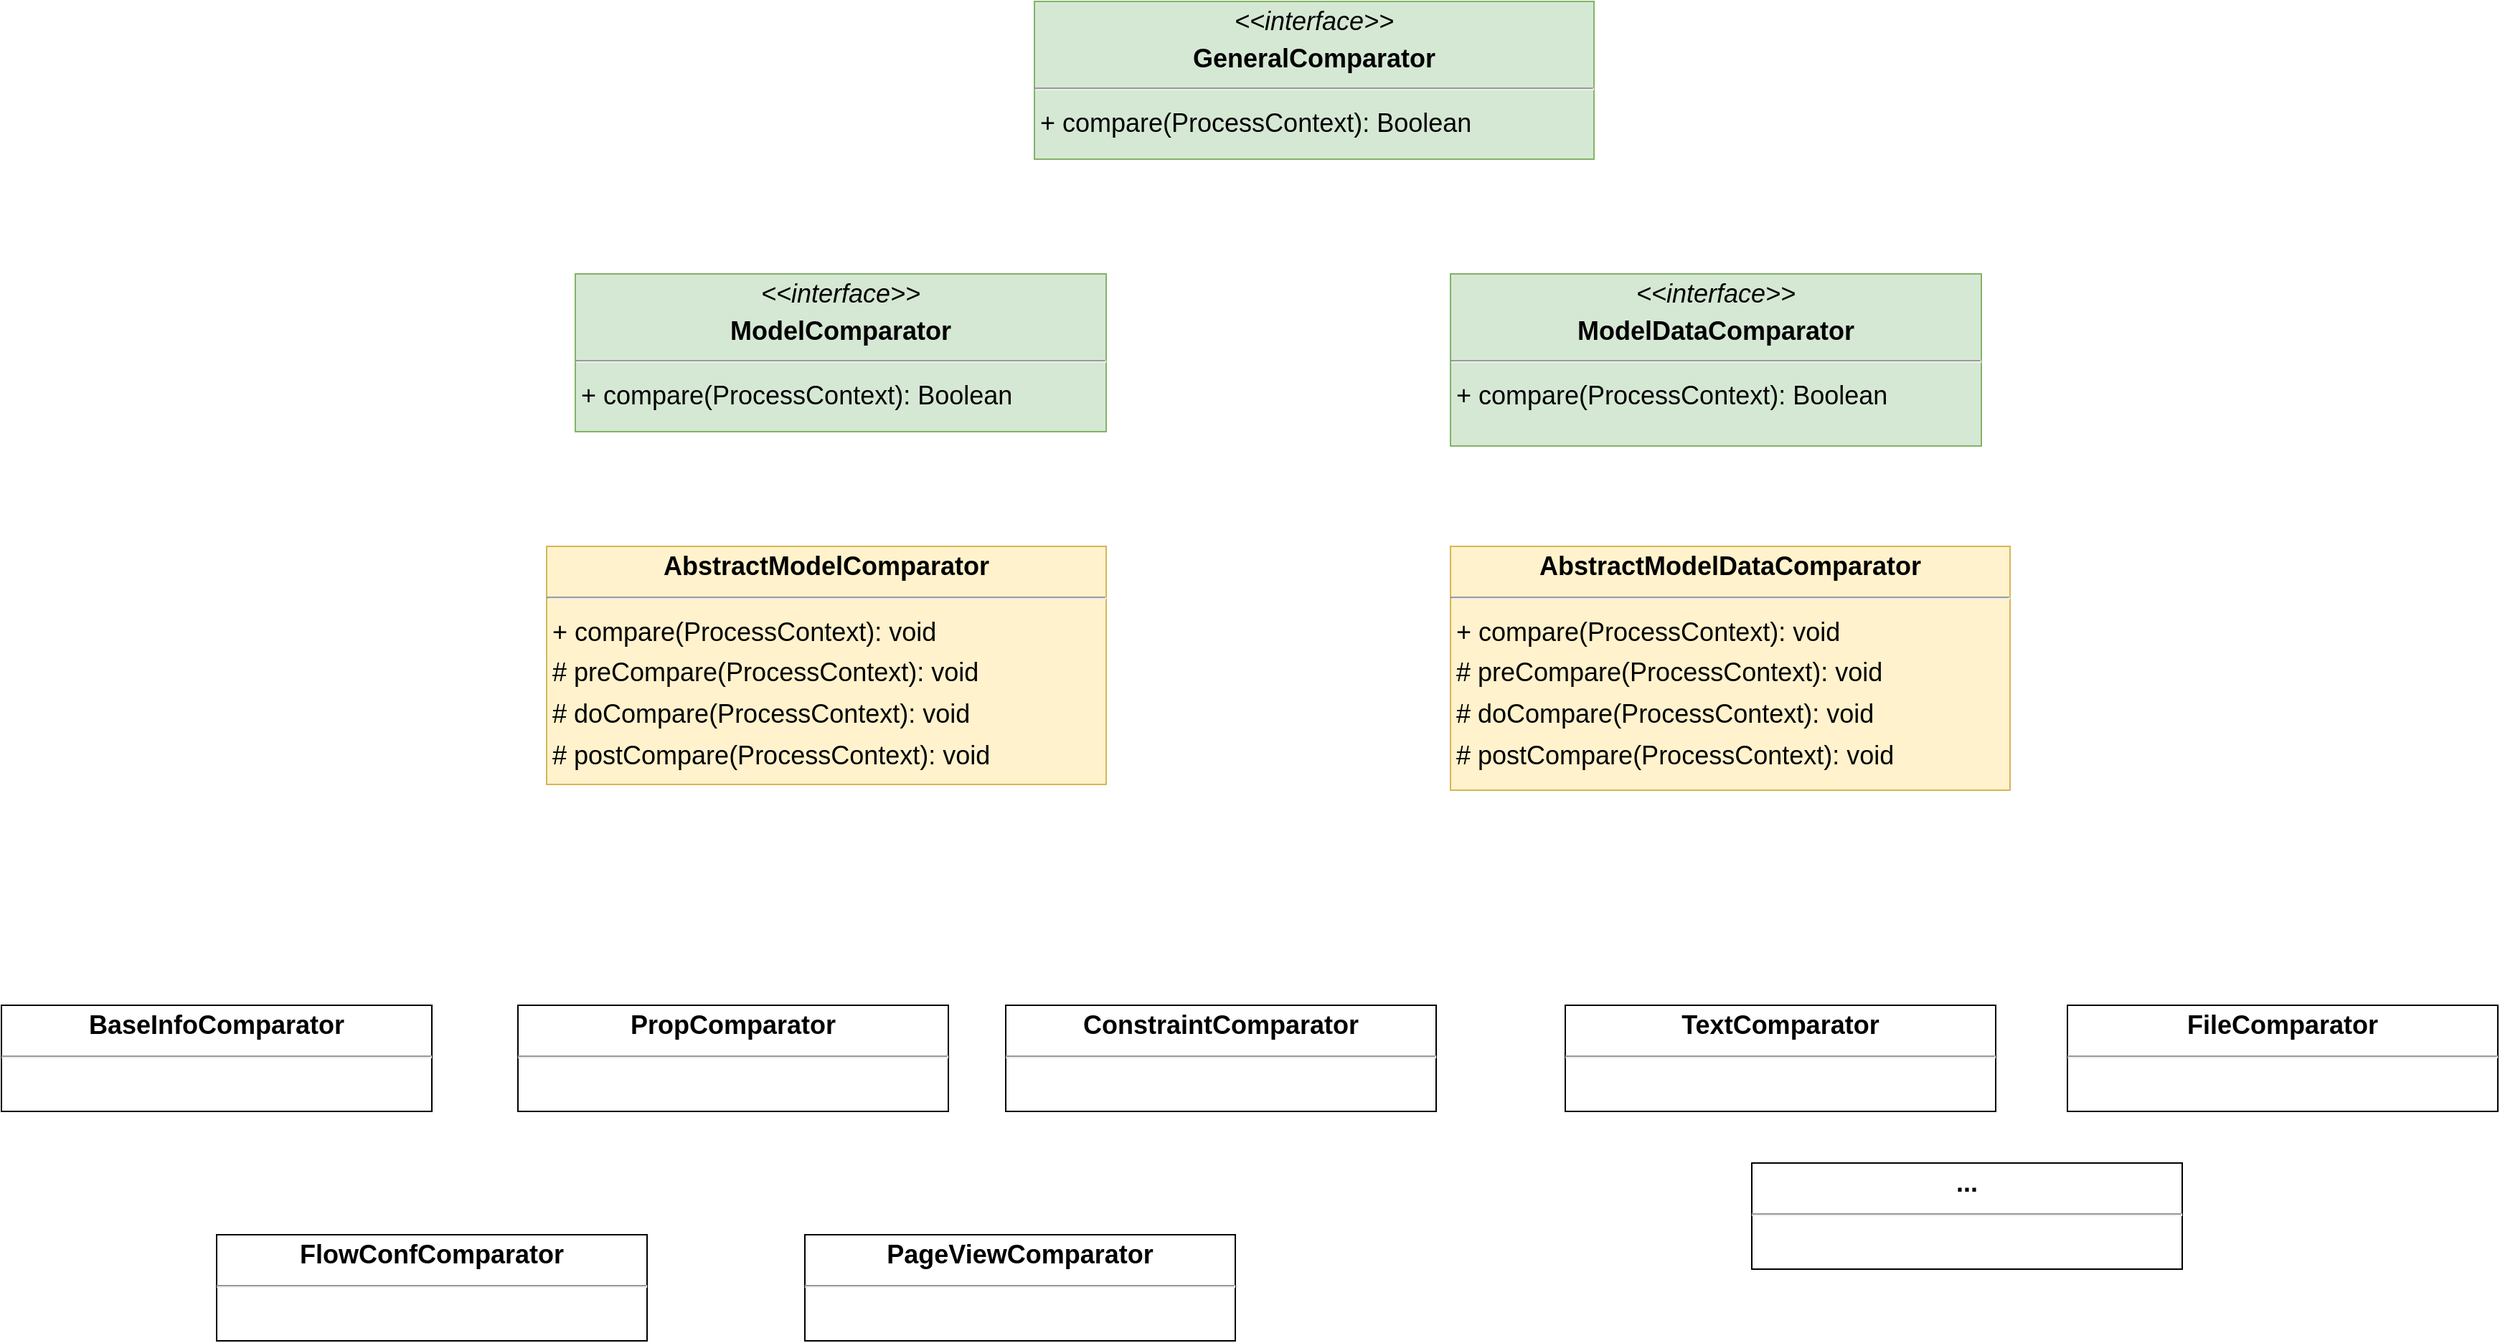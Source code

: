 <mxfile version="24.8.4">
  <diagram name="第 1 页" id="6DyvL04-8c9bRdELi1zR">
    <mxGraphModel dx="1990" dy="-72" grid="1" gridSize="10" guides="1" tooltips="1" connect="1" arrows="1" fold="1" page="1" pageScale="1" pageWidth="827" pageHeight="1169" math="0" shadow="0">
      <root>
        <mxCell id="0" />
        <mxCell id="1" parent="0" />
        <mxCell id="bkmGYBW5tqzuI0y8jGJa-1" value="&lt;p style=&quot;margin: 4px 0px 0px; text-align: center; font-size: 18px;&quot;&gt;&lt;i&gt;&amp;lt;&amp;lt;interface&amp;gt;&amp;gt;&lt;/i&gt;&lt;b style=&quot;font-size: 18px;&quot;&gt;&lt;/b&gt;&lt;/p&gt;&lt;p style=&quot;text-align: center; margin: 4px 0px 0px;&quot;&gt;&lt;span style=&quot;background-color: initial; text-align: left;&quot;&gt;&lt;b&gt;GeneralComparator&lt;/b&gt;&lt;/span&gt;&lt;/p&gt;&lt;hr style=&quot;font-size: 18px;&quot;&gt;&lt;p style=&quot;margin: 0px 0px 0px 4px; line-height: 1.6; font-size: 18px;&quot;&gt;+ compare(ProcessContext): Boolean&lt;/p&gt;" style="verticalAlign=top;align=left;overflow=fill;fontSize=18;fontFamily=Helvetica;html=1;rounded=0;shadow=0;comic=0;labelBackgroundColor=none;strokeWidth=1;fillColor=#d5e8d4;strokeColor=#82b366;" vertex="1" parent="1">
          <mxGeometry x="1430" y="1380" width="390" height="110" as="geometry" />
        </mxCell>
        <mxCell id="bkmGYBW5tqzuI0y8jGJa-3" value="&lt;p style=&quot;margin: 4px 0px 0px; text-align: center;&quot;&gt;&lt;i&gt;&amp;lt;&amp;lt;interface&amp;gt;&amp;gt;&lt;/i&gt;&lt;/p&gt;&lt;p style=&quot;text-align: center; margin: 4px 0px 0px;&quot;&gt;&lt;span style=&quot;background-color: initial; text-align: left;&quot;&gt;&lt;b&gt;ModelComparator&lt;/b&gt;&lt;/span&gt;&lt;/p&gt;&lt;hr style=&quot;font-size: 18px;&quot;&gt;&lt;p style=&quot;margin: 0px 0px 0px 4px; line-height: 1.6; font-size: 18px;&quot;&gt;+ compare(ProcessContext): Boolean&lt;/p&gt;&lt;p style=&quot;margin: 0px 0px 0px 4px; line-height: 1.6; font-size: 18px;&quot;&gt;&lt;br&gt;&lt;/p&gt;" style="verticalAlign=top;align=left;overflow=fill;fontSize=18;fontFamily=Helvetica;html=1;rounded=0;shadow=0;comic=0;labelBackgroundColor=none;strokeWidth=1;fillColor=#d5e8d4;strokeColor=#82b366;" vertex="1" parent="1">
          <mxGeometry x="1110" y="1570" width="370" height="110" as="geometry" />
        </mxCell>
        <mxCell id="bkmGYBW5tqzuI0y8jGJa-4" value="&lt;p style=&quot;margin: 4px 0px 0px; text-align: center;&quot;&gt;&lt;i&gt;&amp;lt;&amp;lt;interface&amp;gt;&amp;gt;&lt;/i&gt;&lt;/p&gt;&lt;p style=&quot;margin: 4px 0px 0px; text-align: center;&quot;&gt;&lt;b style=&quot;font-size: 18px;&quot;&gt;ModelData&lt;/b&gt;&lt;span style=&quot;background-color: initial; text-align: left;&quot;&gt;&lt;b&gt;Comparator&lt;/b&gt;&lt;/span&gt;&lt;/p&gt;&lt;hr style=&quot;font-size: 18px;&quot;&gt;&lt;p style=&quot;margin: 0px 0px 0px 4px; line-height: 1.6; font-size: 18px;&quot;&gt;+ compare(ProcessContext): Boolean&lt;/p&gt;&lt;p style=&quot;margin: 0px 0px 0px 4px; line-height: 1.6; font-size: 18px;&quot;&gt;&lt;br&gt;&lt;/p&gt;" style="verticalAlign=top;align=left;overflow=fill;fontSize=18;fontFamily=Helvetica;html=1;rounded=0;shadow=0;comic=0;labelBackgroundColor=none;strokeWidth=1;fillColor=#d5e8d4;strokeColor=#82b366;" vertex="1" parent="1">
          <mxGeometry x="1720" y="1570" width="370" height="120" as="geometry" />
        </mxCell>
        <mxCell id="bkmGYBW5tqzuI0y8jGJa-5" value="&lt;p style=&quot;margin: 4px 0px 0px; text-align: center; font-size: 18px;&quot;&gt;&lt;b&gt;PropComparator&lt;/b&gt;&lt;/p&gt;&lt;hr style=&quot;font-size: 18px;&quot;&gt;&lt;p style=&quot;margin: 0px 0px 0px 4px; line-height: 1.6; font-size: 18px;&quot;&gt;&lt;br&gt;&lt;/p&gt;" style="verticalAlign=top;align=left;overflow=fill;fontSize=18;fontFamily=Helvetica;html=1;rounded=0;shadow=0;comic=0;labelBackgroundColor=none;strokeWidth=1;" vertex="1" parent="1">
          <mxGeometry x="1070.0" y="2080" width="300" height="74" as="geometry" />
        </mxCell>
        <mxCell id="bkmGYBW5tqzuI0y8jGJa-6" value="&lt;p style=&quot;margin: 4px 0px 0px; text-align: center; font-size: 18px;&quot;&gt;&lt;b&gt;ConstraintComparator&lt;/b&gt;&lt;/p&gt;&lt;hr style=&quot;font-size: 18px;&quot;&gt;&lt;p style=&quot;margin: 0px 0px 0px 4px; line-height: 1.6; font-size: 18px;&quot;&gt;&lt;br&gt;&lt;/p&gt;" style="verticalAlign=top;align=left;overflow=fill;fontSize=18;fontFamily=Helvetica;html=1;rounded=0;shadow=0;comic=0;labelBackgroundColor=none;strokeWidth=1;" vertex="1" parent="1">
          <mxGeometry x="1410.0" y="2080" width="300" height="74" as="geometry" />
        </mxCell>
        <mxCell id="bkmGYBW5tqzuI0y8jGJa-7" value="&lt;p style=&quot;margin: 4px 0px 0px; text-align: center; font-size: 18px;&quot;&gt;&lt;b&gt;PageViewComparator&lt;/b&gt;&lt;/p&gt;&lt;hr style=&quot;font-size: 18px;&quot;&gt;&lt;p style=&quot;margin: 0px 0px 0px 4px; line-height: 1.6; font-size: 18px;&quot;&gt;&lt;br&gt;&lt;/p&gt;" style="verticalAlign=top;align=left;overflow=fill;fontSize=18;fontFamily=Helvetica;html=1;rounded=0;shadow=0;comic=0;labelBackgroundColor=none;strokeWidth=1;" vertex="1" parent="1">
          <mxGeometry x="1270.0" y="2240" width="300" height="74" as="geometry" />
        </mxCell>
        <mxCell id="bkmGYBW5tqzuI0y8jGJa-8" value="&lt;p style=&quot;margin: 4px 0px 0px; text-align: center; font-size: 18px;&quot;&gt;&lt;b&gt;FlowConfComparator&lt;/b&gt;&lt;/p&gt;&lt;hr style=&quot;font-size: 18px;&quot;&gt;&lt;p style=&quot;margin: 0px 0px 0px 4px; line-height: 1.6; font-size: 18px;&quot;&gt;&lt;br&gt;&lt;/p&gt;" style="verticalAlign=top;align=left;overflow=fill;fontSize=18;fontFamily=Helvetica;html=1;rounded=0;shadow=0;comic=0;labelBackgroundColor=none;strokeWidth=1;" vertex="1" parent="1">
          <mxGeometry x="860.0" y="2240" width="300" height="74" as="geometry" />
        </mxCell>
        <mxCell id="bkmGYBW5tqzuI0y8jGJa-9" value="&lt;p style=&quot;margin: 4px 0px 0px; text-align: center; font-size: 18px;&quot;&gt;&lt;b&gt;BaseInfoComparator&lt;/b&gt;&lt;/p&gt;&lt;hr style=&quot;font-size: 18px;&quot;&gt;&lt;p style=&quot;margin: 0px 0px 0px 4px; line-height: 1.6; font-size: 18px;&quot;&gt;&lt;br&gt;&lt;/p&gt;" style="verticalAlign=top;align=left;overflow=fill;fontSize=18;fontFamily=Helvetica;html=1;rounded=0;shadow=0;comic=0;labelBackgroundColor=none;strokeWidth=1;" vertex="1" parent="1">
          <mxGeometry x="710.0" y="2080" width="300" height="74" as="geometry" />
        </mxCell>
        <mxCell id="bkmGYBW5tqzuI0y8jGJa-10" value="&lt;p style=&quot;margin: 4px 0px 0px; text-align: center; font-size: 18px;&quot;&gt;&lt;b&gt;TextComparator&lt;/b&gt;&lt;/p&gt;&lt;hr style=&quot;font-size: 18px;&quot;&gt;&lt;p style=&quot;margin: 0px 0px 0px 4px; line-height: 1.6; font-size: 18px;&quot;&gt;&lt;br&gt;&lt;/p&gt;" style="verticalAlign=top;align=left;overflow=fill;fontSize=18;fontFamily=Helvetica;html=1;rounded=0;shadow=0;comic=0;labelBackgroundColor=none;strokeWidth=1;" vertex="1" parent="1">
          <mxGeometry x="1800.0" y="2080" width="300" height="74" as="geometry" />
        </mxCell>
        <mxCell id="bkmGYBW5tqzuI0y8jGJa-11" value="&lt;p style=&quot;margin: 4px 0px 0px; text-align: center; font-size: 18px;&quot;&gt;&lt;b&gt;FileComparator&lt;/b&gt;&lt;/p&gt;&lt;hr style=&quot;font-size: 18px;&quot;&gt;&lt;p style=&quot;margin: 0px 0px 0px 4px; line-height: 1.6; font-size: 18px;&quot;&gt;&lt;br&gt;&lt;/p&gt;" style="verticalAlign=top;align=left;overflow=fill;fontSize=18;fontFamily=Helvetica;html=1;rounded=0;shadow=0;comic=0;labelBackgroundColor=none;strokeWidth=1;" vertex="1" parent="1">
          <mxGeometry x="2150" y="2080" width="300" height="74" as="geometry" />
        </mxCell>
        <mxCell id="bkmGYBW5tqzuI0y8jGJa-12" value="&lt;p style=&quot;margin: 4px 0px 0px; text-align: center; font-size: 18px;&quot;&gt;&lt;b&gt;...&lt;/b&gt;&lt;/p&gt;&lt;hr style=&quot;font-size: 18px;&quot;&gt;&lt;p style=&quot;margin: 0px 0px 0px 4px; line-height: 1.6; font-size: 18px;&quot;&gt;&lt;br&gt;&lt;/p&gt;" style="verticalAlign=top;align=left;overflow=fill;fontSize=18;fontFamily=Helvetica;html=1;rounded=0;shadow=0;comic=0;labelBackgroundColor=none;strokeWidth=1;" vertex="1" parent="1">
          <mxGeometry x="1930" y="2190" width="300" height="74" as="geometry" />
        </mxCell>
        <mxCell id="bkmGYBW5tqzuI0y8jGJa-13" value="&lt;p style=&quot;margin: 4px 0px 0px; text-align: center;&quot;&gt;&lt;b style=&quot;background-color: initial; text-align: left;&quot;&gt;AbstractModelComparator&lt;/b&gt;&lt;/p&gt;&lt;hr style=&quot;font-size: 18px;&quot;&gt;&lt;p style=&quot;margin: 0px 0px 0px 4px; line-height: 1.6; font-size: 18px;&quot;&gt;+ compare(ProcessContext): void&lt;br style=&quot;font-size: 18px;&quot;&gt;# preCompare(ProcessContext): void&lt;br style=&quot;font-size: 18px;&quot;&gt;# doCompare(ProcessContext): void&lt;br style=&quot;font-size: 18px;&quot;&gt;# postCompare(ProcessContext): void&lt;/p&gt;&lt;p style=&quot;margin: 0px 0px 0px 4px; line-height: 1.6; font-size: 18px;&quot;&gt;&lt;br&gt;&lt;/p&gt;" style="verticalAlign=top;align=left;overflow=fill;fontSize=18;fontFamily=Helvetica;html=1;rounded=0;shadow=0;comic=0;labelBackgroundColor=none;strokeWidth=1;fillColor=#fff2cc;strokeColor=#d6b656;" vertex="1" parent="1">
          <mxGeometry x="1090" y="1760" width="390" height="166" as="geometry" />
        </mxCell>
        <mxCell id="bkmGYBW5tqzuI0y8jGJa-14" value="&lt;p style=&quot;margin: 4px 0px 0px; text-align: center;&quot;&gt;&lt;b style=&quot;background-color: initial; text-align: left;&quot;&gt;AbstractModelDataComparator&lt;/b&gt;&lt;/p&gt;&lt;hr style=&quot;font-size: 18px;&quot;&gt;&lt;p style=&quot;margin: 0px 0px 0px 4px; line-height: 1.6; font-size: 18px;&quot;&gt;+ compare(ProcessContext): void&lt;br&gt;# preCompare(ProcessContext): void&lt;br&gt;# doCompare(ProcessContext): void&lt;br&gt;# postCompare(ProcessContext): void&lt;/p&gt;&lt;p style=&quot;margin: 0px 0px 0px 4px; line-height: 1.6; font-size: 18px;&quot;&gt;&lt;br&gt;&lt;/p&gt;" style="verticalAlign=top;align=left;overflow=fill;fontSize=18;fontFamily=Helvetica;html=1;rounded=0;shadow=0;comic=0;labelBackgroundColor=none;strokeWidth=1;fillColor=#fff2cc;strokeColor=#d6b656;" vertex="1" parent="1">
          <mxGeometry x="1720" y="1760" width="390" height="170" as="geometry" />
        </mxCell>
      </root>
    </mxGraphModel>
  </diagram>
</mxfile>
